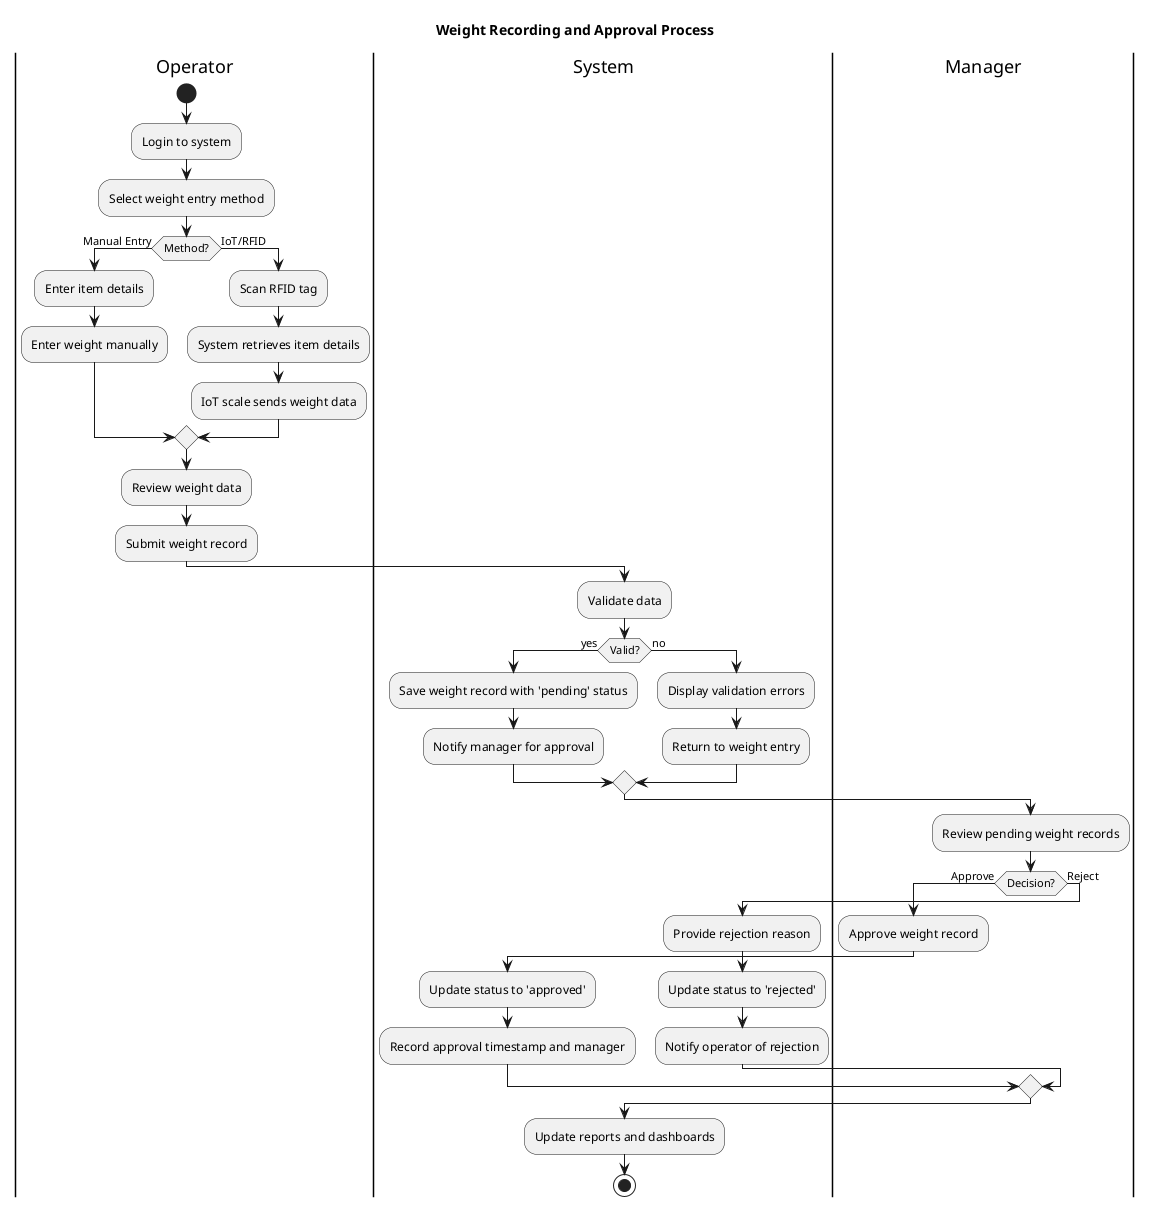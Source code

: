 @startuml Weight Recording Process

title Weight Recording and Approval Process

|Operator|
start
:Login to system;
:Select weight entry method;

if (Method?) then (Manual Entry)
  :Enter item details;
  :Enter weight manually;
else (IoT/RFID)
  :Scan RFID tag;
  :System retrieves item details;
  :IoT scale sends weight data;
endif

:Review weight data;
:Submit weight record;

|System|
:Validate data;
if (Valid?) then (yes)
  :Save weight record with 'pending' status;
  :Notify manager for approval;
else (no)
  :Display validation errors;
  :Return to weight entry;
endif

|Manager|
:Review pending weight records;
if (Decision?) then (Approve)
  :Approve weight record;
  |System|
  :Update status to 'approved';
  :Record approval timestamp and manager;
else (Reject)
  :Provide rejection reason;
  |System|
  :Update status to 'rejected';
  :Notify operator of rejection;
endif

|System|
:Update reports and dashboards;
stop

@enduml